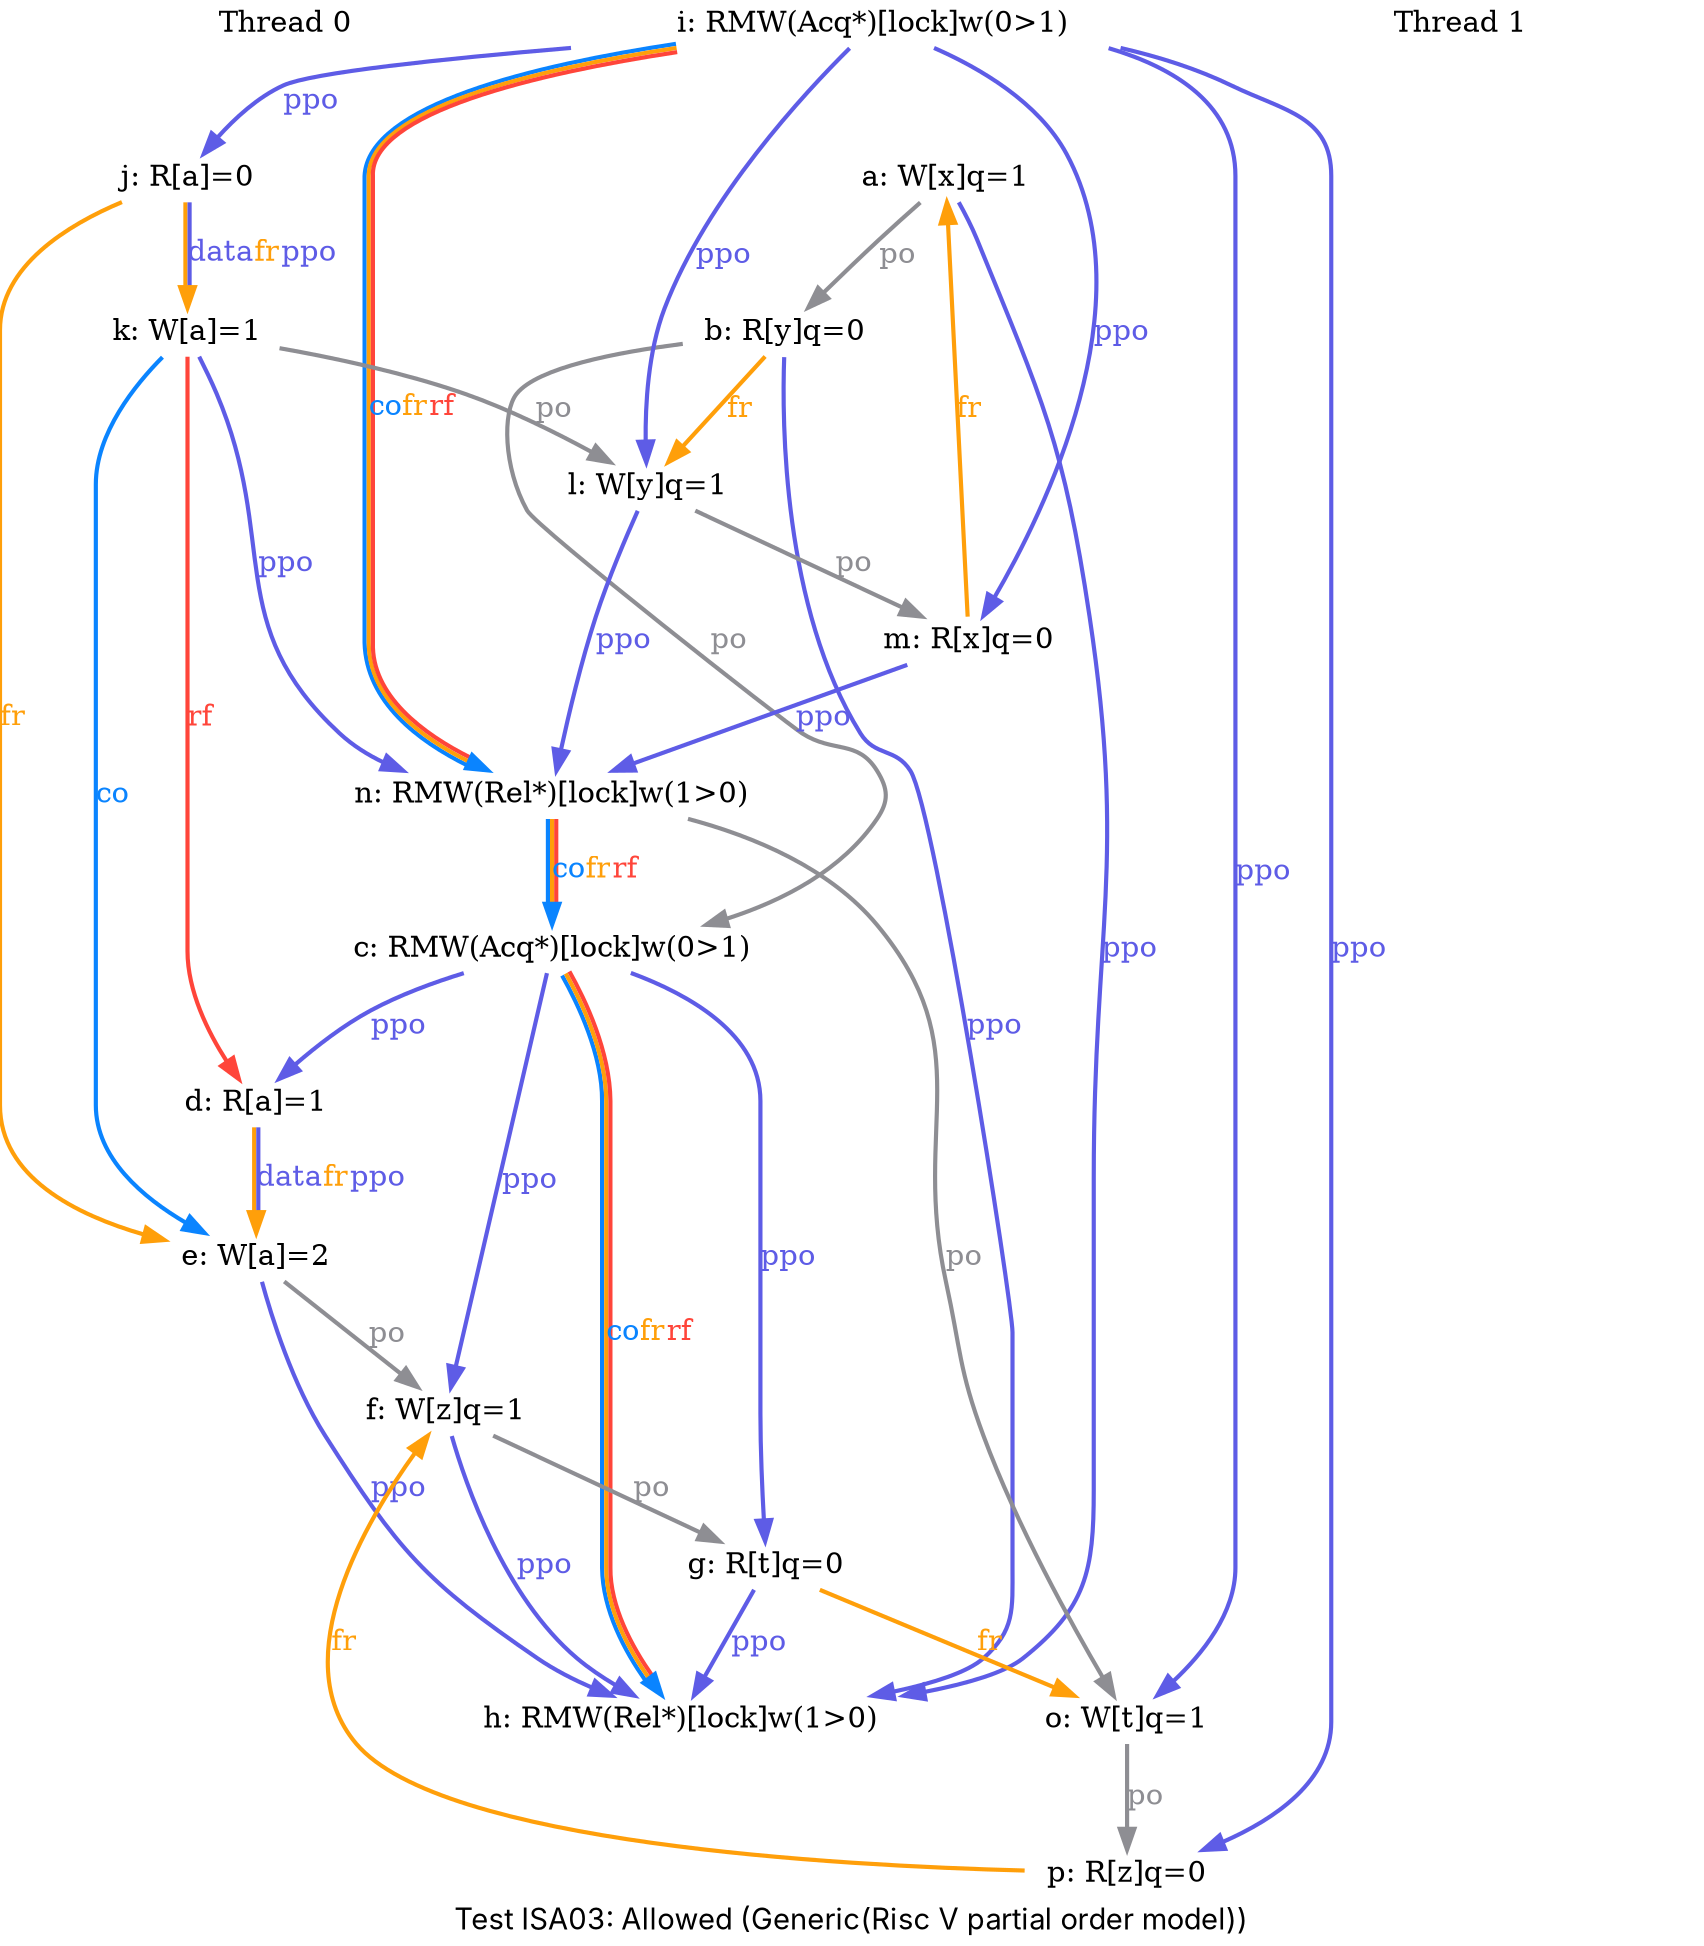 digraph G {

splines=spline;
pad="0.000000";
fontname="SF Pro Display";

/* legend */
fontsize=14;
label="Test ISA03: Allowed (Generic(Risc V partial order model))";


/* the unlocked events */
proc0_label_node [shape=none, fontsize=14, label="Thread 0", pos="1.000000,8.550000!", fixedsize=true, width=3.250000, height=0.281250]
eiid0 [label="a: W[x]q=1", shape="none", fontsize=14, pos="1.000000,7.875000!", fixedsize="false", height="0.194444", width="1.361111"];
eiid1 [label="b: R[y]q=0", shape="none", fontsize=14, pos="1.000000,6.750000!", fixedsize="false", height="0.194444", width="1.361111"];
eiid2 [label="c: RMW(Acq*)[lock]w(0>1)", shape="none", fontsize=14, pos="1.000000,5.625000!", fixedsize="false", height="0.194444", width="4.083333"];
eiid3 [label="d: R[a]=1", shape="none", fontsize=14, pos="1.000000,4.500000!", fixedsize="false", height="0.194444", width="1.166667"];
eiid4 [label="e: W[a]=2", shape="none", fontsize=14, pos="1.000000,3.375000!", fixedsize="false", height="0.194444", width="1.166667"];
eiid5 [label="f: W[z]q=1", shape="none", fontsize=14, pos="1.000000,2.250000!", fixedsize="false", height="0.194444", width="1.361111"];
eiid6 [label="g: R[t]q=0", shape="none", fontsize=14, pos="1.000000,1.125000!", fixedsize="false", height="0.194444", width="1.361111"];
eiid7 [label="h: RMW(Rel*)[lock]w(1>0)", shape="none", fontsize=14, pos="1.000000,0.000000!", fixedsize="false", height="0.194444", width="4.083333"];
proc1_label_node [shape=none, fontsize=14, label="Thread 1", pos="6.000000,8.550000!", fixedsize=true, width=3.250000, height=0.281250]
eiid8 [label="i: RMW(Acq*)[lock]w(0>1)", shape="none", fontsize=14, pos="6.000000,7.875000!", fixedsize="false", height="0.194444", width="4.083333"];
eiid9 [label="j: R[a]=0", shape="none", fontsize=14, pos="6.000000,6.750000!", fixedsize="false", height="0.194444", width="1.166667"];
eiid10 [label="k: W[a]=1", shape="none", fontsize=14, pos="6.000000,5.625000!", fixedsize="false", height="0.194444", width="1.166667"];
eiid11 [label="l: W[y]q=1", shape="none", fontsize=14, pos="6.000000,4.500000!", fixedsize="false", height="0.194444", width="1.361111"];
eiid12 [label="m: R[x]q=0", shape="none", fontsize=14, pos="6.000000,3.375000!", fixedsize="false", height="0.194444", width="1.361111"];
eiid13 [label="n: RMW(Rel*)[lock]w(1>0)", shape="none", fontsize=14, pos="6.000000,2.250000!", fixedsize="false", height="0.194444", width="4.083333"];
eiid14 [label="o: W[t]q=1", shape="none", fontsize=14, pos="6.000000,1.125000!", fixedsize="false", height="0.194444", width="1.361111"];
eiid15 [label="p: R[z]q=0", shape="none", fontsize=14, pos="6.000000,0.000000!", fixedsize="false", height="0.194444", width="1.361111"];

/* the intra_causality_data edges */


/* the intra_causality_control edges */

/* the poi edges */
/* the rfmap edges */


/* The viewed-before edges */
eiid0 -> eiid1 [label=<<font color="#8E8E93">po</font>>, color="#8E8E93", fontsize=14, penwidth="2.000000", arrowsize="1.000000"];
eiid0 -> eiid7 [label=<<font color="#5E5CE6">ppo</font>>, color="#5E5CE6", fontsize=14, penwidth="2.000000", arrowsize="1.000000"];
eiid1 -> eiid11 [label=<<font color="#FF9F0A">fr</font>>, color="#FF9F0A", fontsize=14, penwidth="2.000000", arrowsize="1.000000"];
eiid1 -> eiid2 [label=<<font color="#8E8E93">po</font>>, color="#8E8E93", fontsize=14, penwidth="2.000000", arrowsize="1.000000"];
eiid1 -> eiid7 [label=<<font color="#5E5CE6">ppo</font>>, color="#5E5CE6", fontsize=14, penwidth="2.000000", arrowsize="1.000000"];
eiid10 -> eiid11 [label=<<font color="#8E8E93">po</font>>, color="#8E8E93", fontsize=14, penwidth="2.000000", arrowsize="1.000000"];
eiid10 -> eiid13 [label=<<font color="#5E5CE6">ppo</font>>, color="#5E5CE6", fontsize=14, penwidth="2.000000", arrowsize="1.000000"];
eiid10 -> eiid3 [label=<<font color="#FF453A">rf</font>>, color="#FF453A", fontsize=14, penwidth="2.000000", arrowsize="1.000000"];
eiid10 -> eiid4 [label=<<font color="#0A84FF">co</font>>, color="#0A84FF", fontsize=14, penwidth="2.000000", arrowsize="1.000000"];
eiid11 -> eiid12 [label=<<font color="#8E8E93">po</font>>, color="#8E8E93", fontsize=14, penwidth="2.000000", arrowsize="1.000000"];
eiid11 -> eiid13 [label=<<font color="#5E5CE6">ppo</font>>, color="#5E5CE6", fontsize=14, penwidth="2.000000", arrowsize="1.000000"];
eiid12 -> eiid0 [label=<<font color="#FF9F0A">fr</font>>, color="#FF9F0A", fontsize=14, penwidth="2.000000", arrowsize="1.000000"];
eiid12 -> eiid13 [label=<<font color="#5E5CE6">ppo</font>>, color="#5E5CE6", fontsize=14, penwidth="2.000000", arrowsize="1.000000"];
eiid13 -> eiid14 [label=<<font color="#8E8E93">po</font>>, color="#8E8E93", fontsize=14, penwidth="2.000000", arrowsize="1.000000"];
eiid13 -> eiid2 [label=<<font color="#0A84FF">co</font><font color="#FF9F0A">fr</font><font color="#FF453A">rf</font>>, color="#0A84FF:#FF9F0A:#FF453A", fontsize=14, penwidth="2.000000", arrowsize="1.000000"];
eiid14 -> eiid15 [label=<<font color="#8E8E93">po</font>>, color="#8E8E93", fontsize=14, penwidth="2.000000", arrowsize="1.000000"];
eiid15 -> eiid5 [label=<<font color="#FF9F0A">fr</font>>, color="#FF9F0A", fontsize=14, penwidth="2.000000", arrowsize="1.000000"];
eiid2 -> eiid3 [label=<<font color="#5E5CE6">ppo</font>>, color="#5E5CE6", fontsize=14, penwidth="2.000000", arrowsize="1.000000"];
eiid2 -> eiid5 [label=<<font color="#5E5CE6">ppo</font>>, color="#5E5CE6", fontsize=14, penwidth="2.000000", arrowsize="1.000000"];
eiid2 -> eiid6 [label=<<font color="#5E5CE6">ppo</font>>, color="#5E5CE6", fontsize=14, penwidth="2.000000", arrowsize="1.000000"];
eiid2 -> eiid7 [label=<<font color="#0A84FF">co</font><font color="#FF9F0A">fr</font><font color="#FF453A">rf</font>>, color="#0A84FF:#FF9F0A:#FF453A", fontsize=14, penwidth="2.000000", arrowsize="1.000000"];
eiid3 -> eiid4 [label=<<font color="#5E5CE6">data</font><font color="#FF9F0A">fr</font><font color="#5E5CE6">ppo</font>>, color="#FF9F0A:#5E5CE6", fontsize=14, penwidth="2.000000", arrowsize="1.000000"];
eiid4 -> eiid5 [label=<<font color="#8E8E93">po</font>>, color="#8E8E93", fontsize=14, penwidth="2.000000", arrowsize="1.000000"];
eiid4 -> eiid7 [label=<<font color="#5E5CE6">ppo</font>>, color="#5E5CE6", fontsize=14, penwidth="2.000000", arrowsize="1.000000"];
eiid5 -> eiid6 [label=<<font color="#8E8E93">po</font>>, color="#8E8E93", fontsize=14, penwidth="2.000000", arrowsize="1.000000"];
eiid5 -> eiid7 [label=<<font color="#5E5CE6">ppo</font>>, color="#5E5CE6", fontsize=14, penwidth="2.000000", arrowsize="1.000000"];
eiid6 -> eiid14 [label=<<font color="#FF9F0A">fr</font>>, color="#FF9F0A", fontsize=14, penwidth="2.000000", arrowsize="1.000000"];
eiid6 -> eiid7 [label=<<font color="#5E5CE6">ppo</font>>, color="#5E5CE6", fontsize=14, penwidth="2.000000", arrowsize="1.000000"];
eiid8 -> eiid11 [label=<<font color="#5E5CE6">ppo</font>>, color="#5E5CE6", fontsize=14, penwidth="2.000000", arrowsize="1.000000"];
eiid8 -> eiid12 [label=<<font color="#5E5CE6">ppo</font>>, color="#5E5CE6", fontsize=14, penwidth="2.000000", arrowsize="1.000000"];
eiid8 -> eiid13 [label=<<font color="#0A84FF">co</font><font color="#FF9F0A">fr</font><font color="#FF453A">rf</font>>, color="#0A84FF:#FF9F0A:#FF453A", fontsize=14, penwidth="2.000000", arrowsize="1.000000"];
eiid8 -> eiid14 [label=<<font color="#5E5CE6">ppo</font>>, color="#5E5CE6", fontsize=14, penwidth="2.000000", arrowsize="1.000000"];
eiid8 -> eiid15 [label=<<font color="#5E5CE6">ppo</font>>, color="#5E5CE6", fontsize=14, penwidth="2.000000", arrowsize="1.000000"];
eiid8 -> eiid9 [label=<<font color="#5E5CE6">ppo</font>>, color="#5E5CE6", fontsize=14, penwidth="2.000000", arrowsize="1.000000"];
eiid9 -> eiid10 [label=<<font color="#5E5CE6">data</font><font color="#FF9F0A">fr</font><font color="#5E5CE6">ppo</font>>, color="#FF9F0A:#5E5CE6", fontsize=14, penwidth="2.000000", arrowsize="1.000000"];
eiid9 -> eiid4 [label=<<font color="#FF9F0A">fr</font>>, color="#FF9F0A", fontsize=14, penwidth="2.000000", arrowsize="1.000000"];
}
